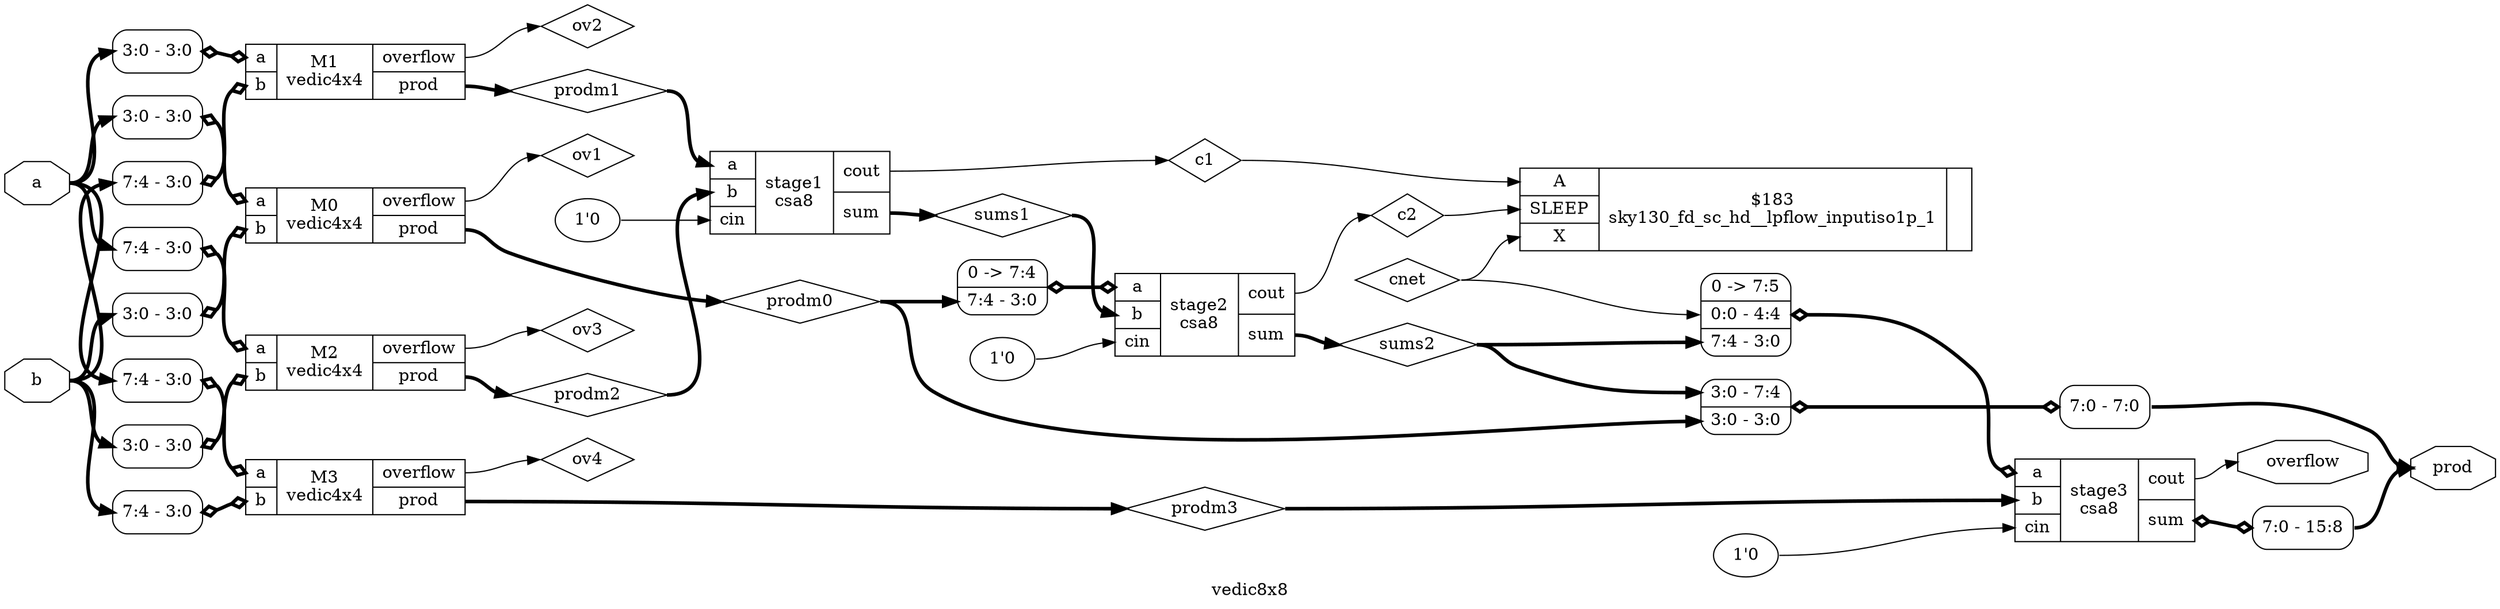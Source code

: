 digraph "vedic8x8" {
label="vedic8x8";
rankdir="LR";
remincross=true;
n1 [ shape=octagon, label="a", color="black", fontcolor="black"];
n2 [ shape=octagon, label="b", color="black", fontcolor="black"];
n3 [ shape=diamond, label="c1", color="black", fontcolor="black"];
n4 [ shape=diamond, label="c2", color="black", fontcolor="black"];
n5 [ shape=diamond, label="cnet", color="black", fontcolor="black"];
n6 [ shape=diamond, label="ov1", color="black", fontcolor="black"];
n7 [ shape=diamond, label="ov2", color="black", fontcolor="black"];
n8 [ shape=diamond, label="ov3", color="black", fontcolor="black"];
n9 [ shape=diamond, label="ov4", color="black", fontcolor="black"];
n10 [ shape=octagon, label="overflow", color="black", fontcolor="black"];
n11 [ shape=octagon, label="prod", color="black", fontcolor="black"];
n12 [ shape=diamond, label="prodm0", color="black", fontcolor="black"];
n13 [ shape=diamond, label="prodm1", color="black", fontcolor="black"];
n14 [ shape=diamond, label="prodm2", color="black", fontcolor="black"];
n15 [ shape=diamond, label="prodm3", color="black", fontcolor="black"];
n16 [ shape=diamond, label="sums1", color="black", fontcolor="black"];
n17 [ shape=diamond, label="sums2", color="black", fontcolor="black"];
c21 [ shape=record, label="{{<p18> A|<p19> SLEEP|<p20> X}|$183\nsky130_fd_sc_hd__lpflow_inputiso1p_1|{}}",  ];
c22 [ shape=record, label="{{<p1> a|<p2> b}|M0\nvedic4x4|{<p10> overflow|<p11> prod}}",  ];
x0 [ shape=record, style=rounded, label="<s0> 3:0 - 3:0 ", color="black", fontcolor="black" ];
x0:e -> c22:p1:w [arrowhead=odiamond, arrowtail=odiamond, dir=both, color="black", fontcolor="black", style="setlinewidth(3)", label=""];
x1 [ shape=record, style=rounded, label="<s0> 3:0 - 3:0 ", color="black", fontcolor="black" ];
x1:e -> c22:p2:w [arrowhead=odiamond, arrowtail=odiamond, dir=both, color="black", fontcolor="black", style="setlinewidth(3)", label=""];
c23 [ shape=record, label="{{<p1> a|<p2> b}|M1\nvedic4x4|{<p10> overflow|<p11> prod}}",  ];
x2 [ shape=record, style=rounded, label="<s0> 3:0 - 3:0 ", color="black", fontcolor="black" ];
x2:e -> c23:p1:w [arrowhead=odiamond, arrowtail=odiamond, dir=both, color="black", fontcolor="black", style="setlinewidth(3)", label=""];
x3 [ shape=record, style=rounded, label="<s0> 7:4 - 3:0 ", color="black", fontcolor="black" ];
x3:e -> c23:p2:w [arrowhead=odiamond, arrowtail=odiamond, dir=both, color="black", fontcolor="black", style="setlinewidth(3)", label=""];
c24 [ shape=record, label="{{<p1> a|<p2> b}|M2\nvedic4x4|{<p10> overflow|<p11> prod}}",  ];
x4 [ shape=record, style=rounded, label="<s0> 7:4 - 3:0 ", color="black", fontcolor="black" ];
x4:e -> c24:p1:w [arrowhead=odiamond, arrowtail=odiamond, dir=both, color="black", fontcolor="black", style="setlinewidth(3)", label=""];
x5 [ shape=record, style=rounded, label="<s0> 3:0 - 3:0 ", color="black", fontcolor="black" ];
x5:e -> c24:p2:w [arrowhead=odiamond, arrowtail=odiamond, dir=both, color="black", fontcolor="black", style="setlinewidth(3)", label=""];
c25 [ shape=record, label="{{<p1> a|<p2> b}|M3\nvedic4x4|{<p10> overflow|<p11> prod}}",  ];
x6 [ shape=record, style=rounded, label="<s0> 7:4 - 3:0 ", color="black", fontcolor="black" ];
x6:e -> c25:p1:w [arrowhead=odiamond, arrowtail=odiamond, dir=both, color="black", fontcolor="black", style="setlinewidth(3)", label=""];
x7 [ shape=record, style=rounded, label="<s0> 7:4 - 3:0 ", color="black", fontcolor="black" ];
x7:e -> c25:p2:w [arrowhead=odiamond, arrowtail=odiamond, dir=both, color="black", fontcolor="black", style="setlinewidth(3)", label=""];
v8 [ label="1'0" ];
c29 [ shape=record, label="{{<p1> a|<p2> b|<p26> cin}|stage1\ncsa8|{<p27> cout|<p28> sum}}",  ];
v10 [ label="1'0" ];
c30 [ shape=record, label="{{<p1> a|<p2> b|<p26> cin}|stage2\ncsa8|{<p27> cout|<p28> sum}}",  ];
x9 [ shape=record, style=rounded, label="0 -&gt; 7:4 |<s0> 7:4 - 3:0 ", color="black", fontcolor="black" ];
x9:e -> c30:p1:w [arrowhead=odiamond, arrowtail=odiamond, dir=both, color="black", fontcolor="black", style="setlinewidth(3)", label=""];
v12 [ label="1'0" ];
c31 [ shape=record, label="{{<p1> a|<p2> b|<p26> cin}|stage3\ncsa8|{<p27> cout|<p28> sum}}",  ];
x11 [ shape=record, style=rounded, label="0 -&gt; 7:5 |<s1> 0:0 - 4:4 |<s0> 7:4 - 3:0 ", color="black", fontcolor="black" ];
x11:e -> c31:p1:w [arrowhead=odiamond, arrowtail=odiamond, dir=both, color="black", fontcolor="black", style="setlinewidth(3)", label=""];
x13 [ shape=record, style=rounded, label="<s0> 7:0 - 15:8 ", color="black", fontcolor="black" ];
c31:p28:e -> x13:w [arrowhead=odiamond, arrowtail=odiamond, dir=both, color="black", fontcolor="black", style="setlinewidth(3)", label=""];
x14 [ shape=record, style=rounded, label="<s1> 3:0 - 7:4 |<s0> 3:0 - 3:0 ", color="black", fontcolor="black" ];
x15 [ shape=record, style=rounded, label="<s0> 7:0 - 7:0 ", color="black", fontcolor="black" ];
x14:e -> x15:w [arrowhead=odiamond, arrowtail=odiamond, dir=both, color="black", fontcolor="black", style="setlinewidth(3)", label=""];
n1:e -> x0:s0:w [color="black", fontcolor="black", style="setlinewidth(3)", label=""];
n1:e -> x2:s0:w [color="black", fontcolor="black", style="setlinewidth(3)", label=""];
n1:e -> x4:s0:w [color="black", fontcolor="black", style="setlinewidth(3)", label=""];
n1:e -> x6:s0:w [color="black", fontcolor="black", style="setlinewidth(3)", label=""];
c31:p27:e -> n10:w [color="black", fontcolor="black", label=""];
x13:s0:e -> n11:w [color="black", fontcolor="black", style="setlinewidth(3)", label=""];
x15:s0:e -> n11:w [color="black", fontcolor="black", style="setlinewidth(3)", label=""];
c22:p11:e -> n12:w [color="black", fontcolor="black", style="setlinewidth(3)", label=""];
n12:e -> x14:s0:w [color="black", fontcolor="black", style="setlinewidth(3)", label=""];
n12:e -> x9:s0:w [color="black", fontcolor="black", style="setlinewidth(3)", label=""];
c23:p11:e -> n13:w [color="black", fontcolor="black", style="setlinewidth(3)", label=""];
n13:e -> c29:p1:w [color="black", fontcolor="black", style="setlinewidth(3)", label=""];
c24:p11:e -> n14:w [color="black", fontcolor="black", style="setlinewidth(3)", label=""];
n14:e -> c29:p2:w [color="black", fontcolor="black", style="setlinewidth(3)", label=""];
c25:p11:e -> n15:w [color="black", fontcolor="black", style="setlinewidth(3)", label=""];
n15:e -> c31:p2:w [color="black", fontcolor="black", style="setlinewidth(3)", label=""];
c29:p28:e -> n16:w [color="black", fontcolor="black", style="setlinewidth(3)", label=""];
n16:e -> c30:p2:w [color="black", fontcolor="black", style="setlinewidth(3)", label=""];
c30:p28:e -> n17:w [color="black", fontcolor="black", style="setlinewidth(3)", label=""];
n17:e -> x11:s0:w [color="black", fontcolor="black", style="setlinewidth(3)", label=""];
n17:e -> x14:s1:w [color="black", fontcolor="black", style="setlinewidth(3)", label=""];
n2:e -> x1:s0:w [color="black", fontcolor="black", style="setlinewidth(3)", label=""];
n2:e -> x3:s0:w [color="black", fontcolor="black", style="setlinewidth(3)", label=""];
n2:e -> x5:s0:w [color="black", fontcolor="black", style="setlinewidth(3)", label=""];
n2:e -> x7:s0:w [color="black", fontcolor="black", style="setlinewidth(3)", label=""];
c29:p27:e -> n3:w [color="black", fontcolor="black", label=""];
n3:e -> c21:p18:w [color="black", fontcolor="black", label=""];
c30:p27:e -> n4:w [color="black", fontcolor="black", label=""];
n4:e -> c21:p19:w [color="black", fontcolor="black", label=""];
n5:e -> c21:p20:w [color="black", fontcolor="black", label=""];
n5:e -> x11:s1:w [color="black", fontcolor="black", label=""];
c22:p10:e -> n6:w [color="black", fontcolor="black", label=""];
c23:p10:e -> n7:w [color="black", fontcolor="black", label=""];
c24:p10:e -> n8:w [color="black", fontcolor="black", label=""];
c25:p10:e -> n9:w [color="black", fontcolor="black", label=""];
v10:e -> c30:p26:w [color="black", fontcolor="black", label=""];
v12:e -> c31:p26:w [color="black", fontcolor="black", label=""];
v8:e -> c29:p26:w [color="black", fontcolor="black", label=""];
}

